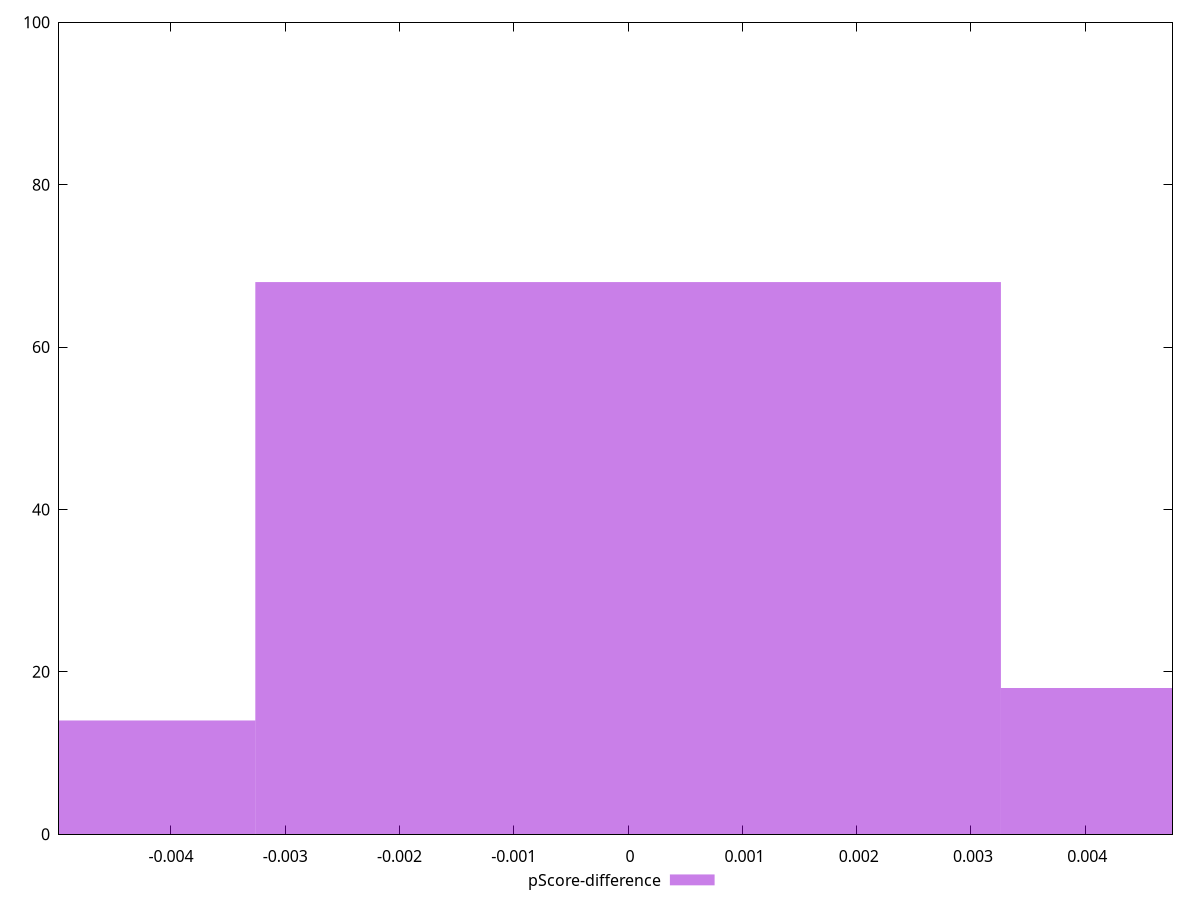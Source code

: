 reset

$pScoreDifference <<EOF
0 68
0.006524160447135989 18
-0.006524160447135989 14
EOF

set key outside below
set boxwidth 0.006524160447135989
set xrange [-0.004979874471916335:0.004763330702607815]
set yrange [0:100]
set trange [0:100]
set style fill transparent solid 0.5 noborder
set terminal svg size 640, 490 enhanced background rgb 'white'
set output "reports/report_00028_2021-02-24T12-49-42.674Z/first-cpu-idle/samples/agenda/pScore-difference/histogram.svg"

plot $pScoreDifference title "pScore-difference" with boxes

reset
